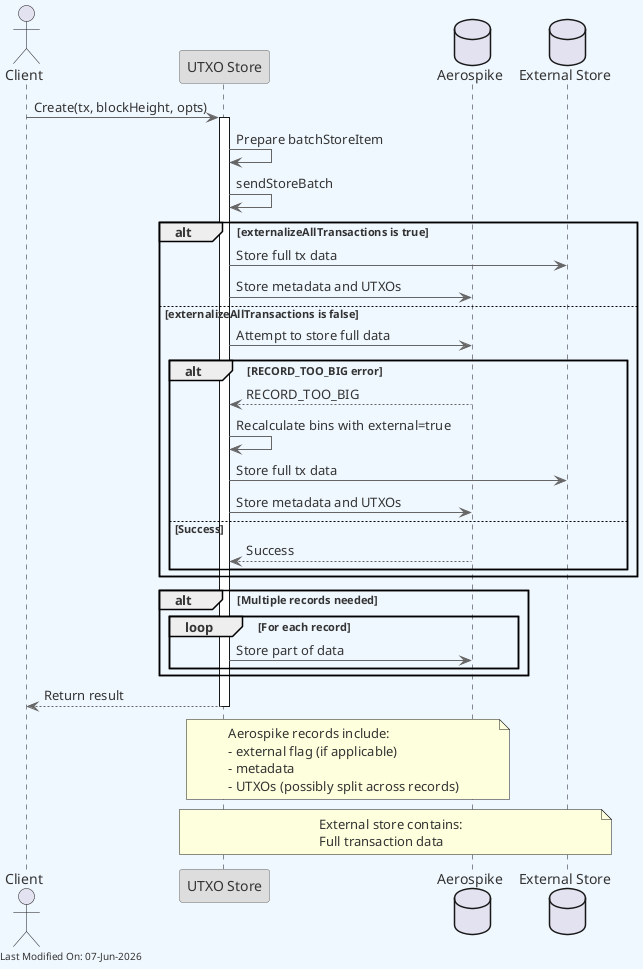 @startuml
skinparam backgroundColor #F0F8FF
skinparam defaultFontColor #333333
skinparam arrowColor #666666

' Define borders for all elements
skinparam entity {
  BorderColor #666666
  BackgroundColor #DDDDDD
}

skinparam control {
  BorderColor #666666
  BackgroundColor #DDDDDD
}

skinparam participant {
  BorderColor #666666
  BackgroundColor #DDDDDD
}



actor Client as C
participant "UTXO Store" as S
database Aerospike as A
database "External Store" as E

C -> S: Create(tx, blockHeight, opts)
activate S

S -> S: Prepare batchStoreItem
S -> S: sendStoreBatch

alt externalizeAllTransactions is true
    S -> E: Store full tx data
    S -> A: Store metadata and UTXOs
else externalizeAllTransactions is false
    S -> A: Attempt to store full data

    alt RECORD_TOO_BIG error
        A --> S: RECORD_TOO_BIG
        S -> S: Recalculate bins with external=true
        S -> E: Store full tx data
        S -> A: Store metadata and UTXOs
    else Success
        A --> S: Success
    end
end

alt Multiple records needed
    loop For each record
        S -> A: Store part of data
    end
end

S --> C: Return result
deactivate S

note over S, A
Aerospike records include:
- external flag (if applicable)
- metadata
- UTXOs (possibly split across records)
end note

note over S, E
External store contains:
Full transaction data
end note

left footer Last Modified On: %date("dd-MMM-yyyy")

@enduml
